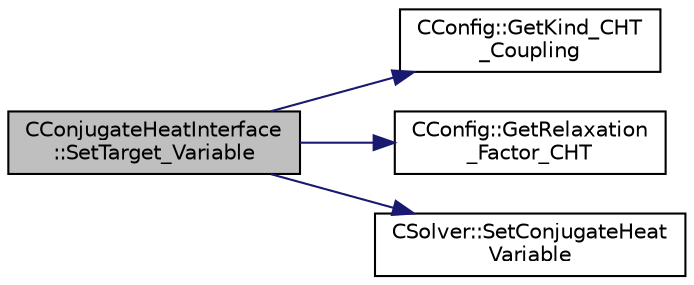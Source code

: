 digraph "CConjugateHeatInterface::SetTarget_Variable"
{
 // LATEX_PDF_SIZE
  edge [fontname="Helvetica",fontsize="10",labelfontname="Helvetica",labelfontsize="10"];
  node [fontname="Helvetica",fontsize="10",shape=record];
  rankdir="LR";
  Node1 [label="CConjugateHeatInterface\l::SetTarget_Variable",height=0.2,width=0.4,color="black", fillcolor="grey75", style="filled", fontcolor="black",tooltip="Set the variable that has been received from the target mesh into the target mesh."];
  Node1 -> Node2 [color="midnightblue",fontsize="10",style="solid",fontname="Helvetica"];
  Node2 [label="CConfig::GetKind_CHT\l_Coupling",height=0.2,width=0.4,color="black", fillcolor="white", style="filled",URL="$classCConfig.html#ad6b987ff9624f8c077eb6354670bb64b",tooltip="Get the CHT couling method."];
  Node1 -> Node3 [color="midnightblue",fontsize="10",style="solid",fontname="Helvetica"];
  Node3 [label="CConfig::GetRelaxation\l_Factor_CHT",height=0.2,width=0.4,color="black", fillcolor="white", style="filled",URL="$classCConfig.html#a097562e6699fe809c21578c3bb67e008",tooltip="Get the relaxation coefficient of the CHT coupling."];
  Node1 -> Node4 [color="midnightblue",fontsize="10",style="solid",fontname="Helvetica"];
  Node4 [label="CSolver::SetConjugateHeat\lVariable",height=0.2,width=0.4,color="black", fillcolor="white", style="filled",URL="$classCSolver.html#a74c6ef4c5391efe86d593cf7d3477997",tooltip="Set the conjugate heat variables."];
}
